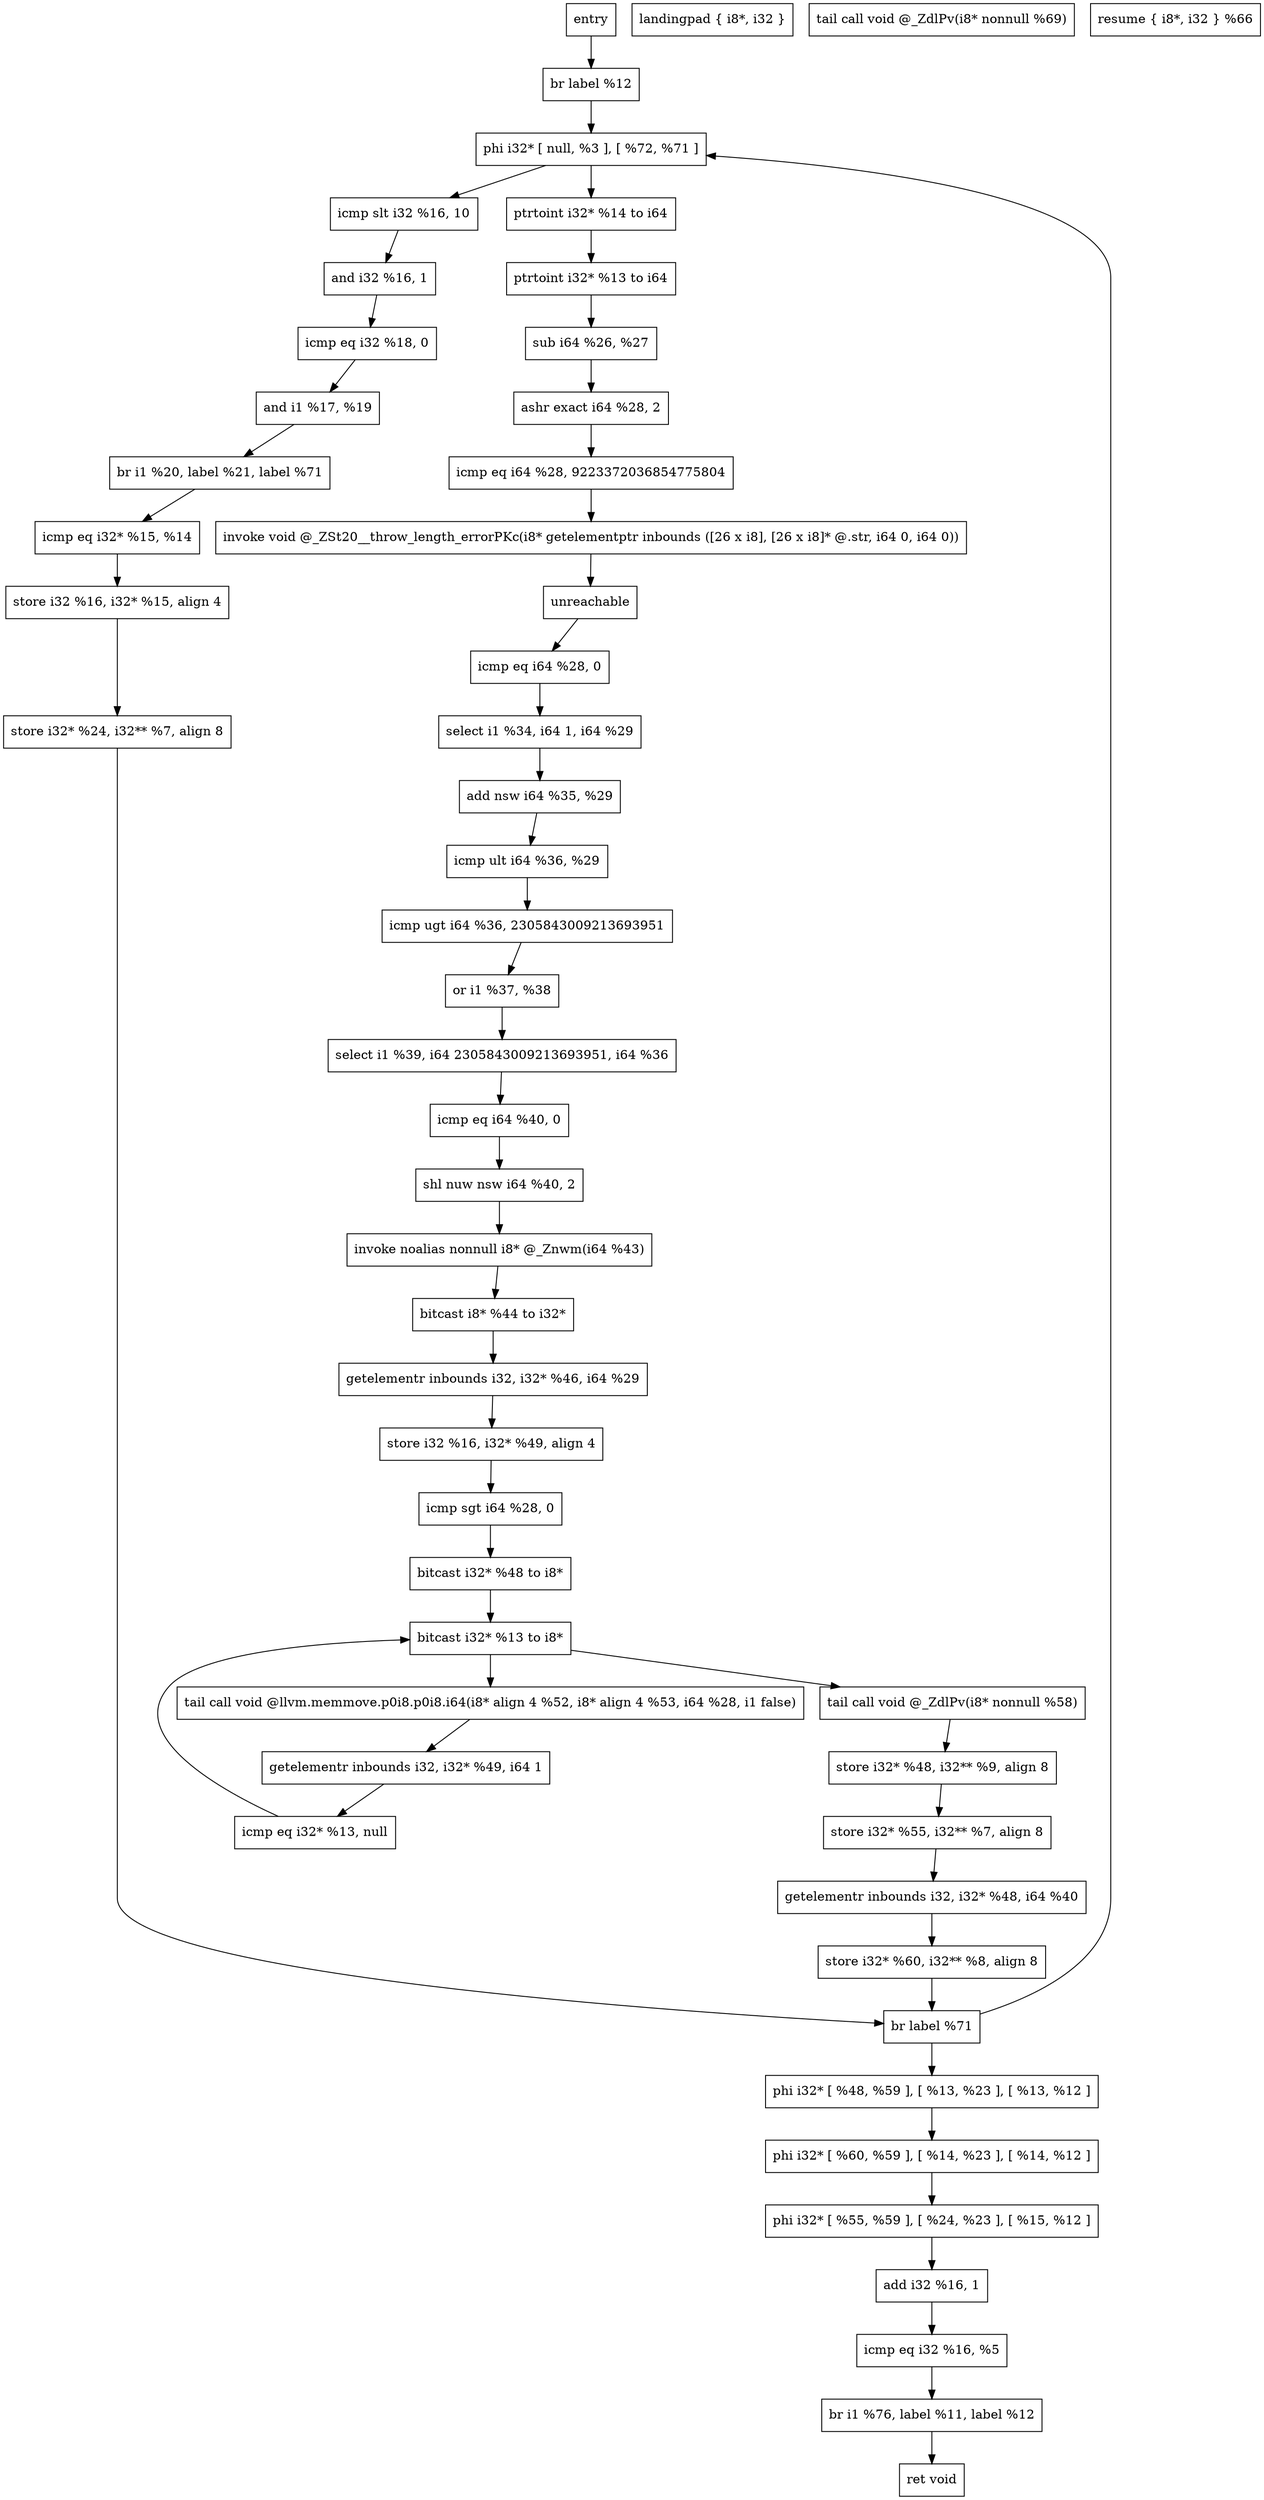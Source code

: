 digraph "Control Flow Graph" {
  node [shape=box];

  entry;
  "br label %12";
  "phi i32* [ null, %3 ], [ %72, %71 ]";
  "icmp slt i32 %16, 10";
  "and i32 %16, 1";
  "icmp eq i32 %18, 0";
  "and i1 %17, %19";
  "br i1 %20, label %21, label %71";
  "icmp eq i32* %15, %14";
  "store i32 %16, i32* %15, align 4";
  "store i32* %24, i32** %7, align 8";
  "br label %71";
  "ptrtoint i32* %14 to i64";
  "ptrtoint i32* %13 to i64";
  "sub i64 %26, %27";
  "ashr exact i64 %28, 2";
  "icmp eq i64 %28, 9223372036854775804";
  "invoke void @_ZSt20__throw_length_errorPKc(i8* getelementptr inbounds ([26 x i8], [26 x i8]* @.str, i64 0, i64 0))";
  "unreachable";
  "icmp eq i64 %28, 0";
  "select i1 %34, i64 1, i64 %29";
  "add nsw i64 %35, %29";
  "icmp ult i64 %36, %29";
  "icmp ugt i64 %36, 2305843009213693951";
  "or i1 %37, %38";
  "select i1 %39, i64 2305843009213693951, i64 %36";
  "icmp eq i64 %40, 0";
  "shl nuw nsw i64 %40, 2";
  "invoke noalias nonnull i8* @_Znwm(i64 %43)";
  "bitcast i8* %44 to i32*";
  "getelementr inbounds i32, i32* %46, i64 %29";
  "store i32 %16, i32* %49, align 4";
  "icmp sgt i64 %28, 0";
  "bitcast i32* %48 to i8*";
  "bitcast i32* %13 to i8*";
  "tail call void @llvm.memmove.p0i8.p0i8.i64(i8* align 4 %52, i8* align 4 %53, i64 %28, i1 false)";
  "getelementr inbounds i32, i32* %49, i64 1";
  "icmp eq i32* %13, null";

 "bitcast i32* %13 to i8*";
  "tail call void @_ZdlPv(i8* nonnull %58)";
  "store i32* %48, i32** %9, align 8";
  "store i32* %55, i32** %7, align 8";
  "getelementr inbounds i32, i32* %48, i64 %40";
  "store i32* %60, i32** %8, align 8";
  "br label %71";
  "landingpad { i8*, i32 }";
  "icmp eq i32* %13, null";
  "bitcast i32* %13 to i8*";
  "tail call void @_ZdlPv(i8* nonnull %69)";
  "resume { i8*, i32 } %66";
  "phi i32* [ %48, %59 ], [ %13, %23 ], [ %13, %12 ]";
  "phi i32* [ %60, %59 ], [ %14, %23 ], [ %14, %12 ]";
  "phi i32* [ %55, %59 ], [ %24, %23 ], [ %15, %12 ]";
  "add i32 %16, 1";
  "icmp eq i32 %16, %5";
  "br i1 %76, label %11, label %12";

  entry -> "br label %12";
"br label %12" -> "phi i32* [ null, %3 ], [ %72, %71 ]";
"phi i32* [ null, %3 ], [ %72, %71 ]" -> "icmp slt i32 %16, 10";
"icmp slt i32 %16, 10" -> "and i32 %16, 1";
"and i32 %16, 1" -> "icmp eq i32 %18, 0";
"icmp eq i32 %18, 0" -> "and i1 %17, %19";
"and i1 %17, %19" -> "br i1 %20, label %21, label %71";
"br i1 %20, label %21, label %71" -> "icmp eq i32* %15, %14";
"icmp eq i32* %15, %14" -> "store i32 %16, i32* %15, align 4";

"store i32 %16, i32* %15, align 4" -> "store i32* %24, i32** %7, align 8";
"store i32* %24, i32** %7, align 8" -> "br label %71";

"br label %71" -> "phi i32* [ null, %3 ], [ %72, %71 ]";

"phi i32* [ null, %3 ], [ %72, %71 ]" -> "ptrtoint i32* %14 to i64";
"ptrtoint i32* %14 to i64" -> "ptrtoint i32* %13 to i64";
"ptrtoint i32* %13 to i64" -> "sub i64 %26, %27";
"sub i64 %26, %27" -> "ashr exact i64 %28, 2";
"ashr exact i64 %28, 2" -> "icmp eq i64 %28, 9223372036854775804";

"icmp eq i64 %28, 9223372036854775804"-> "invoke void @_ZSt20__throw_length_errorPKc(i8* getelementptr inbounds ([26 x i8], [26 x i8]* @.str, i64 0, i64 0))";
"invoke void @_ZSt20__throw_length_errorPKc(i8* getelementptr inbounds ([26 x i8], [26 x i8]* @.str, i64 0, i64 0))" -> "unreachable";
"unreachable" -> "icmp eq i64 %28, 0";
"icmp eq i64 %28, 0" -> "select i1 %34, i64 1, i64 %29";

"select i1 %34, i64 1, i64 %29" -> "add nsw i64 %35, %29";
"add nsw i64 %35, %29" -> "icmp ult i64 %36, %29";
"icmp ult i64 %36, %29" -> "icmp ugt i64 %36, 2305843009213693951";

"icmp ugt i64 %36, 2305843009213693951" -> "or i1 %37, %38";
"or i1 %37, %38" -> "select i1 %39, i64 2305843009213693951, i64 %36";
"select i1 %39, i64 2305843009213693951, i64 %36" -> "icmp eq i64 %40, 0";

"icmp eq i64 %40, 0" -> "shl nuw nsw i64 %40, 2";
"shl nuw nsw i64 %40, 2" -> "invoke noalias nonnull i8* @_Znwm(i64 %43)";

"invoke noalias nonnull i8* @_Znwm(i64 %43)" -> "bitcast i8* %44 to i32*";

"bitcast i8* %44 to i32*" -> "getelementr inbounds i32, i32* %46, i64 %29";

"getelementr inbounds i32, i32* %46, i64 %29" -> "store i32 %16, i32* %49, align 4";

"store i32 %16, i32* %49, align 4" -> "icmp sgt i64 %28, 0";

"icmp sgt i64 %28, 0" -> "bitcast i32* %48 to i8*";
"bitcast i32* %48 to i8*" -> "bitcast i32* %13 to i8*";

"bitcast i32* %13 to i8*" -> "tail call void @llvm.memmove.p0i8.p0i8.i64(i8* align 4 %52, i8* align 4 %53, i64 %28, i1 false)";

"tail call void @llvm.memmove.p0i8.p0i8.i64(i8* align 4 %52, i8* align 4 %53, i64 %28, i1 false)" -> "getelementr inbounds i32, i32* %49, i64 1";
"getelementr inbounds i32, i32* %49, i64 1" -> "icmp eq i32* %13, null";

"icmp eq i32* %13, null" -> "bitcast i32* %13 to i8*";
"bitcast i32* %13 to i8*" -> "tail call void @_ZdlPv(i8* nonnull %58)";
"tail call void @_ZdlPv(i8* nonnull %58)" -> "store i32* %48, i32** %9, align 8";

"store i32* %48, i32** %9, align 8" -> "store i32* %55, i32** %7, align 8";
"store i32* %55, i32** %7, align 8" -> "getelementr inbounds i32, i32* %48, i64 %40";
"getelementr inbounds i32, i32* %48, i64 %40" -> "store i32* %60, i32** %8, align 8";

"store i32* %60, i32** %8, align 8" -> "br label %71";
"br label %71" -> "phi i32* [ %48, %59 ], [ %13, %23 ], [ %13, %12 ]";
"phi i32* [ %48, %59 ], [ %13, %23 ], [ %13, %12 ]" -> "phi i32* [ %60, %59 ], [ %14, %23 ], [ %14, %12 ]";
"phi i32* [ %60, %59 ], [ %14, %23 ], [ %14, %12 ]" -> "phi i32* [ %55, %59 ], [ %24, %23 ], [ %15, %12 ]";
"phi i32* [ %55, %59 ], [ %24, %23 ], [ %15, %12 ]" -> "add i32 %16, 1";

"add i32 %16, 1" -> "icmp eq i32 %16, %5";
"icmp eq i32 %16, %5" -> "br i1 %76, label %11, label %12";
"br i1 %76, label %11, label %12" -> "ret void";

}
